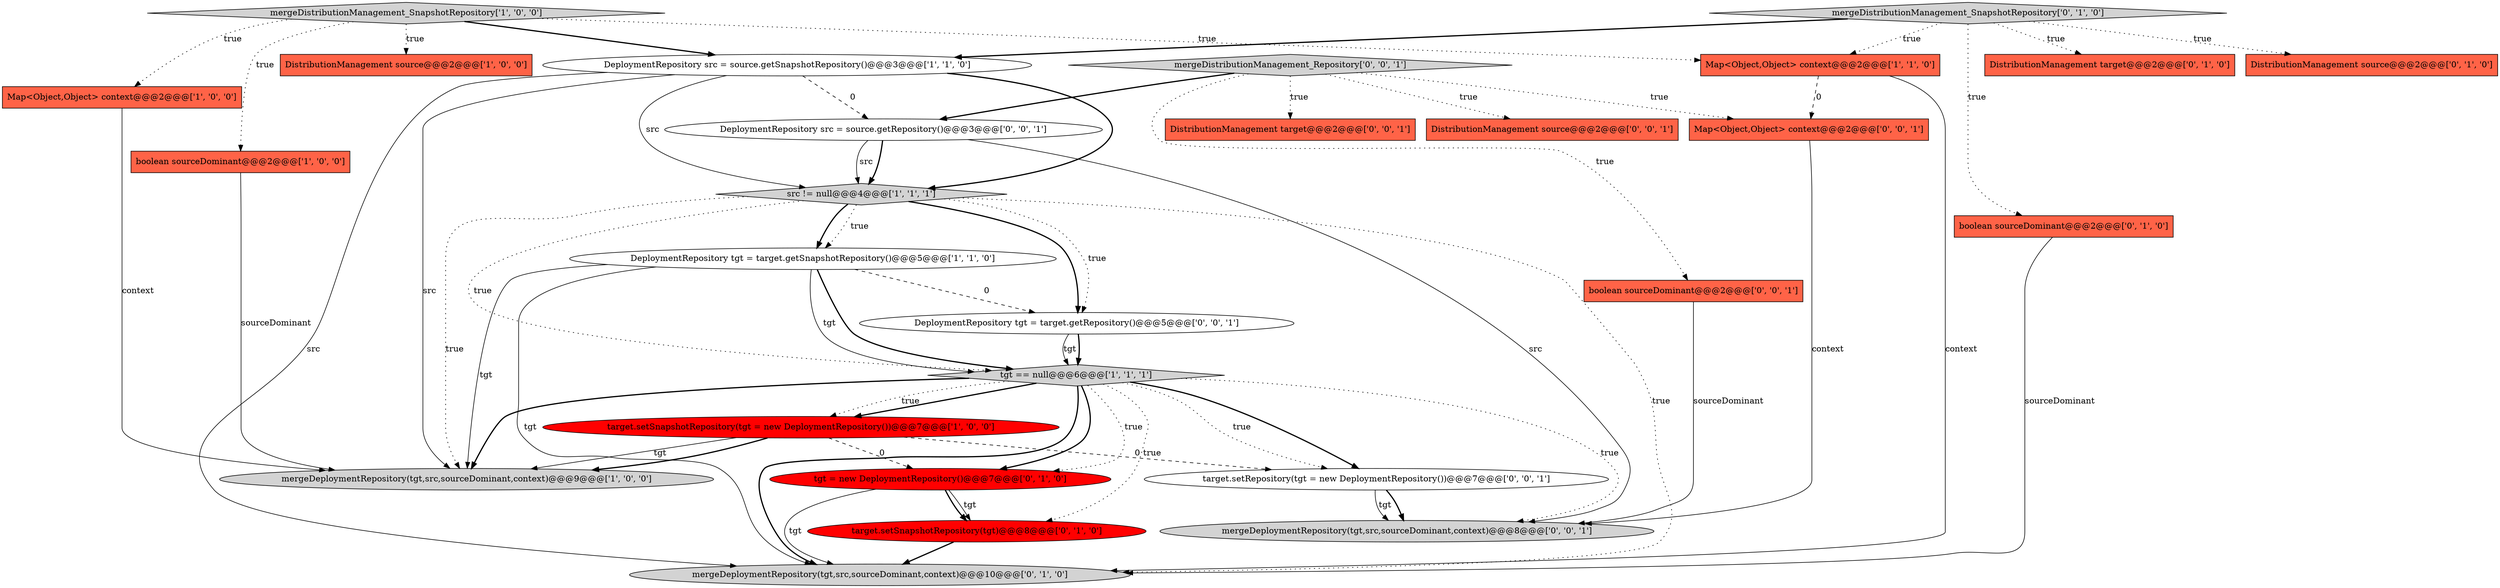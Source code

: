 digraph {
3 [style = filled, label = "target.setSnapshotRepository(tgt = new DeploymentRepository())@@@7@@@['1', '0', '0']", fillcolor = red, shape = ellipse image = "AAA1AAABBB1BBB"];
14 [style = filled, label = "tgt = new DeploymentRepository()@@@7@@@['0', '1', '0']", fillcolor = red, shape = ellipse image = "AAA1AAABBB2BBB"];
0 [style = filled, label = "DistributionManagement source@@@2@@@['1', '0', '0']", fillcolor = tomato, shape = box image = "AAA0AAABBB1BBB"];
8 [style = filled, label = "mergeDeploymentRepository(tgt,src,sourceDominant,context)@@@9@@@['1', '0', '0']", fillcolor = lightgray, shape = ellipse image = "AAA0AAABBB1BBB"];
9 [style = filled, label = "src != null@@@4@@@['1', '1', '1']", fillcolor = lightgray, shape = diamond image = "AAA0AAABBB1BBB"];
13 [style = filled, label = "DistributionManagement target@@@2@@@['0', '1', '0']", fillcolor = tomato, shape = box image = "AAA0AAABBB2BBB"];
20 [style = filled, label = "DistributionManagement source@@@2@@@['0', '0', '1']", fillcolor = tomato, shape = box image = "AAA0AAABBB3BBB"];
17 [style = filled, label = "mergeDeploymentRepository(tgt,src,sourceDominant,context)@@@10@@@['0', '1', '0']", fillcolor = lightgray, shape = ellipse image = "AAA0AAABBB2BBB"];
5 [style = filled, label = "mergeDistributionManagement_SnapshotRepository['1', '0', '0']", fillcolor = lightgray, shape = diamond image = "AAA0AAABBB1BBB"];
22 [style = filled, label = "DeploymentRepository src = source.getRepository()@@@3@@@['0', '0', '1']", fillcolor = white, shape = ellipse image = "AAA0AAABBB3BBB"];
2 [style = filled, label = "DeploymentRepository src = source.getSnapshotRepository()@@@3@@@['1', '1', '0']", fillcolor = white, shape = ellipse image = "AAA0AAABBB1BBB"];
10 [style = filled, label = "Map<Object,Object> context@@@2@@@['1', '1', '0']", fillcolor = tomato, shape = box image = "AAA0AAABBB1BBB"];
15 [style = filled, label = "target.setSnapshotRepository(tgt)@@@8@@@['0', '1', '0']", fillcolor = red, shape = ellipse image = "AAA1AAABBB2BBB"];
1 [style = filled, label = "Map<Object,Object> context@@@2@@@['1', '0', '0']", fillcolor = tomato, shape = box image = "AAA0AAABBB1BBB"];
26 [style = filled, label = "mergeDistributionManagement_Repository['0', '0', '1']", fillcolor = lightgray, shape = diamond image = "AAA0AAABBB3BBB"];
4 [style = filled, label = "DeploymentRepository tgt = target.getSnapshotRepository()@@@5@@@['1', '1', '0']", fillcolor = white, shape = ellipse image = "AAA0AAABBB1BBB"];
18 [style = filled, label = "DeploymentRepository tgt = target.getRepository()@@@5@@@['0', '0', '1']", fillcolor = white, shape = ellipse image = "AAA0AAABBB3BBB"];
23 [style = filled, label = "target.setRepository(tgt = new DeploymentRepository())@@@7@@@['0', '0', '1']", fillcolor = white, shape = ellipse image = "AAA0AAABBB3BBB"];
25 [style = filled, label = "Map<Object,Object> context@@@2@@@['0', '0', '1']", fillcolor = tomato, shape = box image = "AAA0AAABBB3BBB"];
24 [style = filled, label = "boolean sourceDominant@@@2@@@['0', '0', '1']", fillcolor = tomato, shape = box image = "AAA0AAABBB3BBB"];
19 [style = filled, label = "DistributionManagement target@@@2@@@['0', '0', '1']", fillcolor = tomato, shape = box image = "AAA0AAABBB3BBB"];
6 [style = filled, label = "tgt == null@@@6@@@['1', '1', '1']", fillcolor = lightgray, shape = diamond image = "AAA0AAABBB1BBB"];
12 [style = filled, label = "DistributionManagement source@@@2@@@['0', '1', '0']", fillcolor = tomato, shape = box image = "AAA0AAABBB2BBB"];
11 [style = filled, label = "mergeDistributionManagement_SnapshotRepository['0', '1', '0']", fillcolor = lightgray, shape = diamond image = "AAA0AAABBB2BBB"];
7 [style = filled, label = "boolean sourceDominant@@@2@@@['1', '0', '0']", fillcolor = tomato, shape = box image = "AAA0AAABBB1BBB"];
16 [style = filled, label = "boolean sourceDominant@@@2@@@['0', '1', '0']", fillcolor = tomato, shape = box image = "AAA0AAABBB2BBB"];
21 [style = filled, label = "mergeDeploymentRepository(tgt,src,sourceDominant,context)@@@8@@@['0', '0', '1']", fillcolor = lightgray, shape = ellipse image = "AAA0AAABBB3BBB"];
6->17 [style = bold, label=""];
4->18 [style = dashed, label="0"];
6->3 [style = bold, label=""];
25->21 [style = solid, label="context"];
4->6 [style = bold, label=""];
2->17 [style = solid, label="src"];
14->15 [style = solid, label="tgt"];
6->23 [style = bold, label=""];
5->10 [style = dotted, label="true"];
4->8 [style = solid, label="tgt"];
9->4 [style = bold, label=""];
5->1 [style = dotted, label="true"];
22->9 [style = bold, label=""];
9->17 [style = dotted, label="true"];
11->12 [style = dotted, label="true"];
4->17 [style = solid, label="tgt"];
6->23 [style = dotted, label="true"];
2->9 [style = solid, label="src"];
26->25 [style = dotted, label="true"];
26->20 [style = dotted, label="true"];
26->19 [style = dotted, label="true"];
14->17 [style = solid, label="tgt"];
2->9 [style = bold, label=""];
5->0 [style = dotted, label="true"];
11->13 [style = dotted, label="true"];
4->6 [style = solid, label="tgt"];
9->6 [style = dotted, label="true"];
11->10 [style = dotted, label="true"];
11->2 [style = bold, label=""];
26->22 [style = bold, label=""];
9->8 [style = dotted, label="true"];
6->14 [style = bold, label=""];
3->23 [style = dashed, label="0"];
5->2 [style = bold, label=""];
1->8 [style = solid, label="context"];
15->17 [style = bold, label=""];
6->14 [style = dotted, label="true"];
10->17 [style = solid, label="context"];
9->18 [style = bold, label=""];
23->21 [style = bold, label=""];
18->6 [style = bold, label=""];
5->7 [style = dotted, label="true"];
16->17 [style = solid, label="sourceDominant"];
3->8 [style = bold, label=""];
26->24 [style = dotted, label="true"];
6->8 [style = bold, label=""];
22->9 [style = solid, label="src"];
9->4 [style = dotted, label="true"];
11->16 [style = dotted, label="true"];
23->21 [style = solid, label="tgt"];
22->21 [style = solid, label="src"];
9->18 [style = dotted, label="true"];
7->8 [style = solid, label="sourceDominant"];
18->6 [style = solid, label="tgt"];
2->8 [style = solid, label="src"];
14->15 [style = bold, label=""];
3->8 [style = solid, label="tgt"];
6->21 [style = dotted, label="true"];
3->14 [style = dashed, label="0"];
6->3 [style = dotted, label="true"];
24->21 [style = solid, label="sourceDominant"];
2->22 [style = dashed, label="0"];
10->25 [style = dashed, label="0"];
6->15 [style = dotted, label="true"];
}
